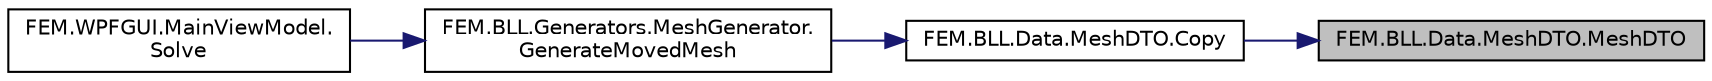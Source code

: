 digraph "FEM.BLL.Data.MeshDTO.MeshDTO"
{
 // LATEX_PDF_SIZE
  edge [fontname="Helvetica",fontsize="10",labelfontname="Helvetica",labelfontsize="10"];
  node [fontname="Helvetica",fontsize="10",shape=record];
  rankdir="RL";
  Node1 [label="FEM.BLL.Data.MeshDTO.MeshDTO",height=0.2,width=0.4,color="black", fillcolor="grey75", style="filled", fontcolor="black",tooltip="Создание конечно-элементной сетки"];
  Node1 -> Node2 [dir="back",color="midnightblue",fontsize="10",style="solid",fontname="Helvetica"];
  Node2 [label="FEM.BLL.Data.MeshDTO.Copy",height=0.2,width=0.4,color="black", fillcolor="white", style="filled",URL="$class_f_e_m_1_1_b_l_l_1_1_data_1_1_mesh_d_t_o.html#a6f8aaa848f17576bb1c21c68464f5431",tooltip="Создаёт копию сетки"];
  Node2 -> Node3 [dir="back",color="midnightblue",fontsize="10",style="solid",fontname="Helvetica"];
  Node3 [label="FEM.BLL.Generators.MeshGenerator.\lGenerateMovedMesh",height=0.2,width=0.4,color="black", fillcolor="white", style="filled",URL="$class_f_e_m_1_1_b_l_l_1_1_generators_1_1_mesh_generator.html#ac849bfebcb4047be579acce28519f768",tooltip="Получает копию текущей сетки, в которой узлы перемещены"];
  Node3 -> Node4 [dir="back",color="midnightblue",fontsize="10",style="solid",fontname="Helvetica"];
  Node4 [label="FEM.WPFGUI.MainViewModel.\lSolve",height=0.2,width=0.4,color="black", fillcolor="white", style="filled",URL="$class_f_e_m_1_1_w_p_f_g_u_i_1_1_main_view_model.html#a670c4cdee3fdd4ba54ef4e76a4db8b0c",tooltip=" "];
}
